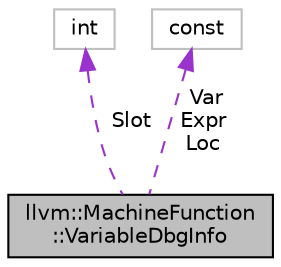 digraph "llvm::MachineFunction::VariableDbgInfo"
{
 // LATEX_PDF_SIZE
  bgcolor="transparent";
  edge [fontname="Helvetica",fontsize="10",labelfontname="Helvetica",labelfontsize="10"];
  node [fontname="Helvetica",fontsize="10",shape=record];
  Node1 [label="llvm::MachineFunction\l::VariableDbgInfo",height=0.2,width=0.4,color="black", fillcolor="grey75", style="filled", fontcolor="black",tooltip=" "];
  Node2 -> Node1 [dir="back",color="darkorchid3",fontsize="10",style="dashed",label=" Slot" ,fontname="Helvetica"];
  Node2 [label="int",height=0.2,width=0.4,color="grey75",tooltip=" "];
  Node3 -> Node1 [dir="back",color="darkorchid3",fontsize="10",style="dashed",label=" Var\nExpr\nLoc" ,fontname="Helvetica"];
  Node3 [label="const",height=0.2,width=0.4,color="grey75",tooltip=" "];
}

